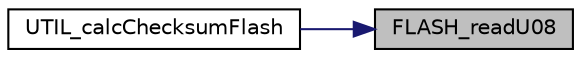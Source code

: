 digraph "FLASH_readU08"
{
 // LATEX_PDF_SIZE
  edge [fontname="Helvetica",fontsize="10",labelfontname="Helvetica",labelfontsize="10"];
  node [fontname="Helvetica",fontsize="10",shape=record];
  rankdir="RL";
  Node1 [label="FLASH_readU08",height=0.2,width=0.4,color="black", fillcolor="grey75", style="filled", fontcolor="black",tooltip=" "];
  Node1 -> Node2 [dir="back",color="midnightblue",fontsize="10",style="solid"];
  Node2 [label="UTIL_calcChecksumFlash",height=0.2,width=0.4,color="black", fillcolor="white", style="filled",URL="$util_8h.html#a6ae9f2c80775fc30687d6ffb69a73af5",tooltip=" "];
}
